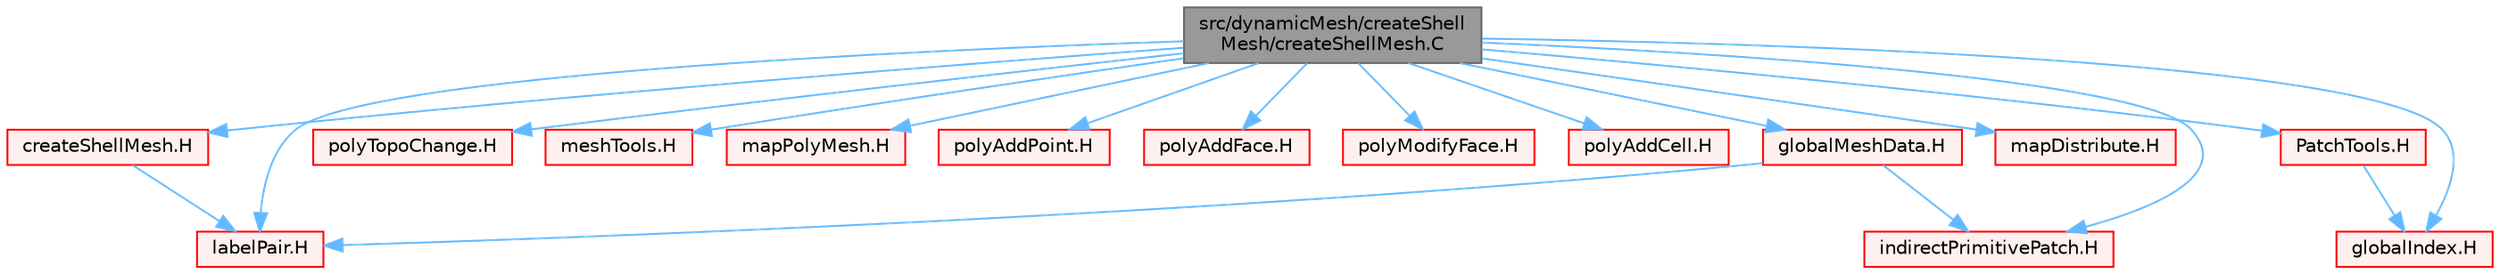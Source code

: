 digraph "src/dynamicMesh/createShellMesh/createShellMesh.C"
{
 // LATEX_PDF_SIZE
  bgcolor="transparent";
  edge [fontname=Helvetica,fontsize=10,labelfontname=Helvetica,labelfontsize=10];
  node [fontname=Helvetica,fontsize=10,shape=box,height=0.2,width=0.4];
  Node1 [id="Node000001",label="src/dynamicMesh/createShell\lMesh/createShellMesh.C",height=0.2,width=0.4,color="gray40", fillcolor="grey60", style="filled", fontcolor="black",tooltip=" "];
  Node1 -> Node2 [id="edge1_Node000001_Node000002",color="steelblue1",style="solid",tooltip=" "];
  Node2 [id="Node000002",label="createShellMesh.H",height=0.2,width=0.4,color="red", fillcolor="#FFF0F0", style="filled",URL="$createShellMesh_8H.html",tooltip=" "];
  Node2 -> Node124 [id="edge2_Node000002_Node000124",color="steelblue1",style="solid",tooltip=" "];
  Node124 [id="Node000124",label="labelPair.H",height=0.2,width=0.4,color="red", fillcolor="#FFF0F0", style="filled",URL="$labelPair_8H.html",tooltip=" "];
  Node1 -> Node218 [id="edge3_Node000001_Node000218",color="steelblue1",style="solid",tooltip=" "];
  Node218 [id="Node000218",label="polyTopoChange.H",height=0.2,width=0.4,color="red", fillcolor="#FFF0F0", style="filled",URL="$polyTopoChange_8H.html",tooltip=" "];
  Node1 -> Node220 [id="edge4_Node000001_Node000220",color="steelblue1",style="solid",tooltip=" "];
  Node220 [id="Node000220",label="meshTools.H",height=0.2,width=0.4,color="red", fillcolor="#FFF0F0", style="filled",URL="$meshTools_8H.html",tooltip=" "];
  Node1 -> Node227 [id="edge5_Node000001_Node000227",color="steelblue1",style="solid",tooltip=" "];
  Node227 [id="Node000227",label="mapPolyMesh.H",height=0.2,width=0.4,color="red", fillcolor="#FFF0F0", style="filled",URL="$mapPolyMesh_8H.html",tooltip=" "];
  Node1 -> Node230 [id="edge6_Node000001_Node000230",color="steelblue1",style="solid",tooltip=" "];
  Node230 [id="Node000230",label="polyAddPoint.H",height=0.2,width=0.4,color="red", fillcolor="#FFF0F0", style="filled",URL="$polyAddPoint_8H.html",tooltip=" "];
  Node1 -> Node232 [id="edge7_Node000001_Node000232",color="steelblue1",style="solid",tooltip=" "];
  Node232 [id="Node000232",label="polyAddFace.H",height=0.2,width=0.4,color="red", fillcolor="#FFF0F0", style="filled",URL="$polyAddFace_8H.html",tooltip=" "];
  Node1 -> Node233 [id="edge8_Node000001_Node000233",color="steelblue1",style="solid",tooltip=" "];
  Node233 [id="Node000233",label="polyModifyFace.H",height=0.2,width=0.4,color="red", fillcolor="#FFF0F0", style="filled",URL="$polyModifyFace_8H.html",tooltip=" "];
  Node1 -> Node234 [id="edge9_Node000001_Node000234",color="steelblue1",style="solid",tooltip=" "];
  Node234 [id="Node000234",label="polyAddCell.H",height=0.2,width=0.4,color="red", fillcolor="#FFF0F0", style="filled",URL="$polyAddCell_8H.html",tooltip=" "];
  Node1 -> Node124 [id="edge10_Node000001_Node000124",color="steelblue1",style="solid",tooltip=" "];
  Node1 -> Node235 [id="edge11_Node000001_Node000235",color="steelblue1",style="solid",tooltip=" "];
  Node235 [id="Node000235",label="indirectPrimitivePatch.H",height=0.2,width=0.4,color="red", fillcolor="#FFF0F0", style="filled",URL="$indirectPrimitivePatch_8H.html",tooltip=" "];
  Node1 -> Node236 [id="edge12_Node000001_Node000236",color="steelblue1",style="solid",tooltip=" "];
  Node236 [id="Node000236",label="mapDistribute.H",height=0.2,width=0.4,color="red", fillcolor="#FFF0F0", style="filled",URL="$mapDistribute_8H.html",tooltip=" "];
  Node1 -> Node263 [id="edge13_Node000001_Node000263",color="steelblue1",style="solid",tooltip=" "];
  Node263 [id="Node000263",label="globalMeshData.H",height=0.2,width=0.4,color="red", fillcolor="#FFF0F0", style="filled",URL="$globalMeshData_8H.html",tooltip=" "];
  Node263 -> Node124 [id="edge14_Node000263_Node000124",color="steelblue1",style="solid",tooltip=" "];
  Node263 -> Node235 [id="edge15_Node000263_Node000235",color="steelblue1",style="solid",tooltip=" "];
  Node1 -> Node266 [id="edge16_Node000001_Node000266",color="steelblue1",style="solid",tooltip=" "];
  Node266 [id="Node000266",label="PatchTools.H",height=0.2,width=0.4,color="red", fillcolor="#FFF0F0", style="filled",URL="$PatchTools_8H.html",tooltip=" "];
  Node266 -> Node267 [id="edge17_Node000266_Node000267",color="steelblue1",style="solid",tooltip=" "];
  Node267 [id="Node000267",label="globalIndex.H",height=0.2,width=0.4,color="red", fillcolor="#FFF0F0", style="filled",URL="$globalIndex_8H.html",tooltip=" "];
  Node1 -> Node267 [id="edge18_Node000001_Node000267",color="steelblue1",style="solid",tooltip=" "];
}
